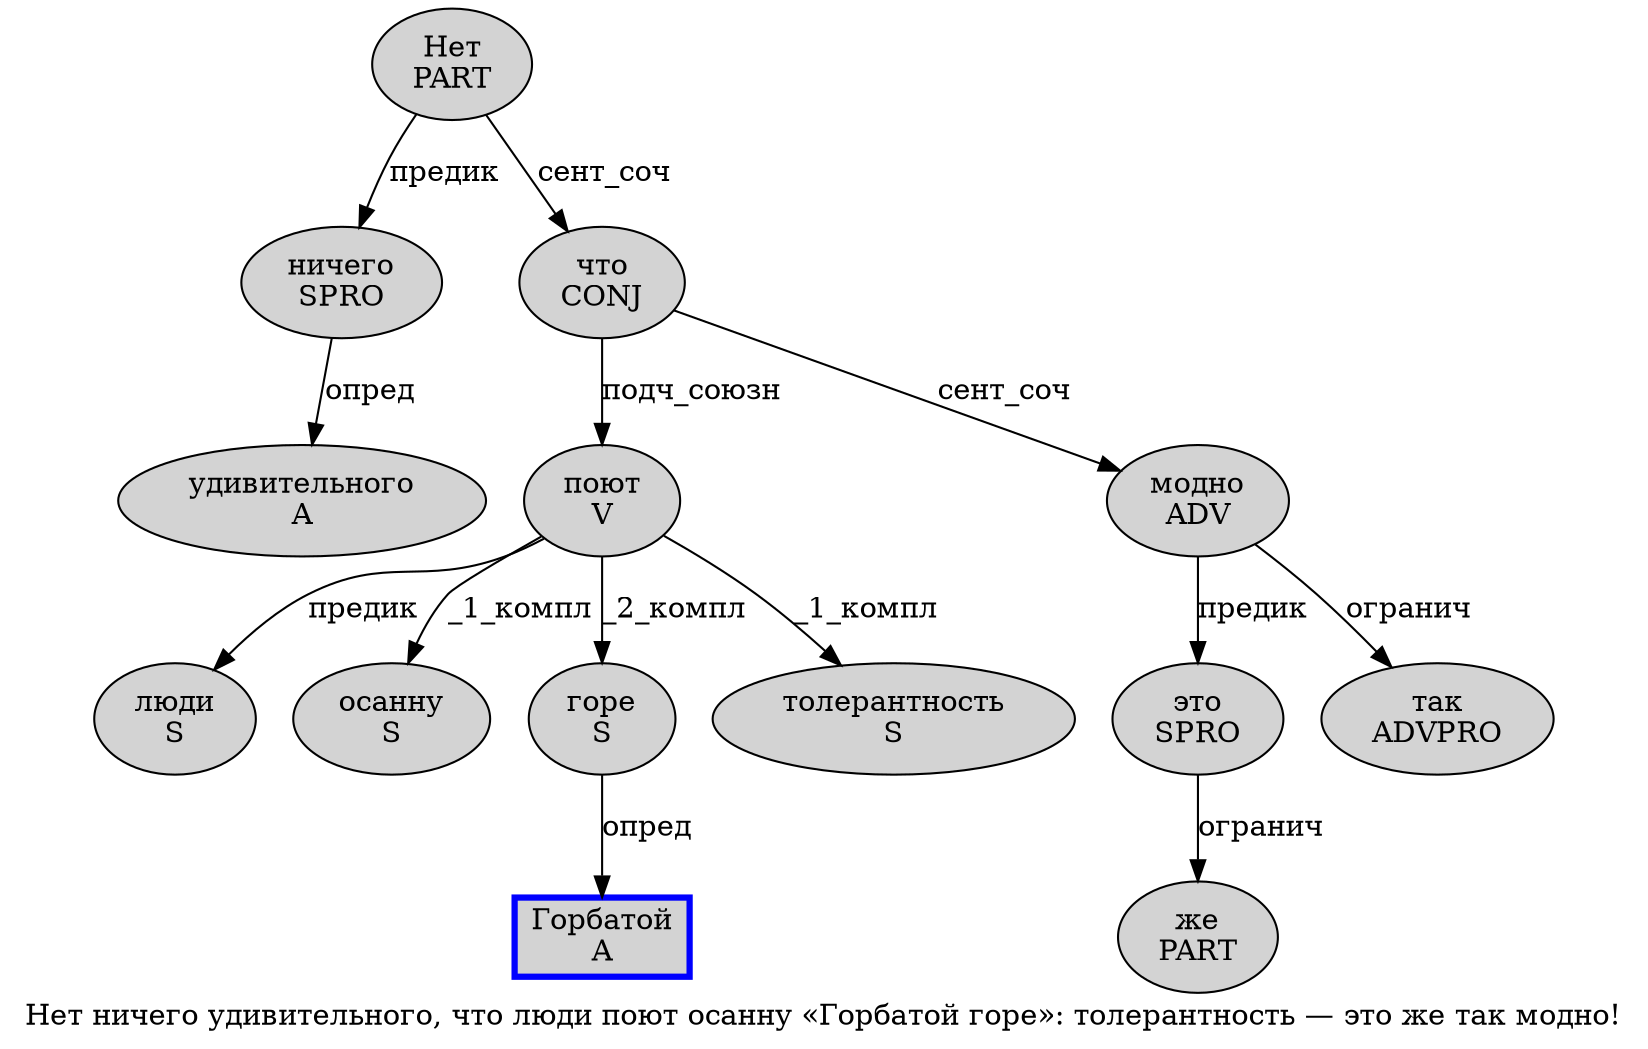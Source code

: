 digraph SENTENCE_2983 {
	graph [label="Нет ничего удивительного, что люди поют осанну «Горбатой горе»: толерантность — это же так модно!"]
	node [style=filled]
		0 [label="Нет
PART" color="" fillcolor=lightgray penwidth=1 shape=ellipse]
		1 [label="ничего
SPRO" color="" fillcolor=lightgray penwidth=1 shape=ellipse]
		2 [label="удивительного
A" color="" fillcolor=lightgray penwidth=1 shape=ellipse]
		4 [label="что
CONJ" color="" fillcolor=lightgray penwidth=1 shape=ellipse]
		5 [label="люди
S" color="" fillcolor=lightgray penwidth=1 shape=ellipse]
		6 [label="поют
V" color="" fillcolor=lightgray penwidth=1 shape=ellipse]
		7 [label="осанну
S" color="" fillcolor=lightgray penwidth=1 shape=ellipse]
		9 [label="Горбатой
A" color=blue fillcolor=lightgray penwidth=3 shape=box]
		10 [label="горе
S" color="" fillcolor=lightgray penwidth=1 shape=ellipse]
		13 [label="толерантность
S" color="" fillcolor=lightgray penwidth=1 shape=ellipse]
		15 [label="это
SPRO" color="" fillcolor=lightgray penwidth=1 shape=ellipse]
		16 [label="же
PART" color="" fillcolor=lightgray penwidth=1 shape=ellipse]
		17 [label="так
ADVPRO" color="" fillcolor=lightgray penwidth=1 shape=ellipse]
		18 [label="модно
ADV" color="" fillcolor=lightgray penwidth=1 shape=ellipse]
			4 -> 6 [label="подч_союзн"]
			4 -> 18 [label="сент_соч"]
			6 -> 5 [label="предик"]
			6 -> 7 [label="_1_компл"]
			6 -> 10 [label="_2_компл"]
			6 -> 13 [label="_1_компл"]
			18 -> 15 [label="предик"]
			18 -> 17 [label="огранич"]
			0 -> 1 [label="предик"]
			0 -> 4 [label="сент_соч"]
			15 -> 16 [label="огранич"]
			10 -> 9 [label="опред"]
			1 -> 2 [label="опред"]
}